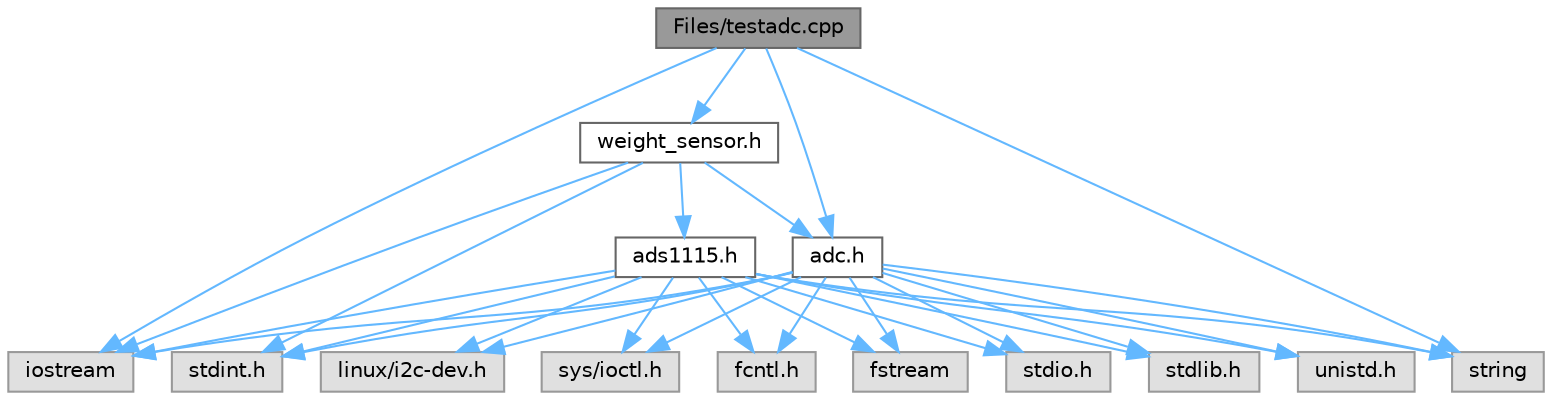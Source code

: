 digraph "Files/testadc.cpp"
{
 // LATEX_PDF_SIZE
  bgcolor="transparent";
  edge [fontname=Helvetica,fontsize=10,labelfontname=Helvetica,labelfontsize=10];
  node [fontname=Helvetica,fontsize=10,shape=box,height=0.2,width=0.4];
  Node1 [label="Files/testadc.cpp",height=0.2,width=0.4,color="gray40", fillcolor="grey60", style="filled", fontcolor="black",tooltip="Unit teste for testing the ADC."];
  Node1 -> Node2 [color="steelblue1",style="solid"];
  Node2 [label="iostream",height=0.2,width=0.4,color="grey60", fillcolor="#E0E0E0", style="filled",tooltip=" "];
  Node1 -> Node3 [color="steelblue1",style="solid"];
  Node3 [label="string",height=0.2,width=0.4,color="grey60", fillcolor="#E0E0E0", style="filled",tooltip=" "];
  Node1 -> Node4 [color="steelblue1",style="solid"];
  Node4 [label="weight_sensor.h",height=0.2,width=0.4,color="grey40", fillcolor="white", style="filled",URL="$weight__sensor_8h.html",tooltip="Header module for an abstract weigh sensor."];
  Node4 -> Node5 [color="steelblue1",style="solid"];
  Node5 [label="stdint.h",height=0.2,width=0.4,color="grey60", fillcolor="#E0E0E0", style="filled",tooltip=" "];
  Node4 -> Node2 [color="steelblue1",style="solid"];
  Node4 -> Node6 [color="steelblue1",style="solid"];
  Node6 [label="adc.h",height=0.2,width=0.4,color="grey40", fillcolor="white", style="filled",URL="$adc_8h.html",tooltip="Header module adc configuration."];
  Node6 -> Node7 [color="steelblue1",style="solid"];
  Node7 [label="linux/i2c-dev.h",height=0.2,width=0.4,color="grey60", fillcolor="#E0E0E0", style="filled",tooltip=" "];
  Node6 -> Node8 [color="steelblue1",style="solid"];
  Node8 [label="sys/ioctl.h",height=0.2,width=0.4,color="grey60", fillcolor="#E0E0E0", style="filled",tooltip=" "];
  Node6 -> Node9 [color="steelblue1",style="solid"];
  Node9 [label="fcntl.h",height=0.2,width=0.4,color="grey60", fillcolor="#E0E0E0", style="filled",tooltip=" "];
  Node6 -> Node10 [color="steelblue1",style="solid"];
  Node10 [label="fstream",height=0.2,width=0.4,color="grey60", fillcolor="#E0E0E0", style="filled",tooltip=" "];
  Node6 -> Node3 [color="steelblue1",style="solid"];
  Node6 -> Node11 [color="steelblue1",style="solid"];
  Node11 [label="stdio.h",height=0.2,width=0.4,color="grey60", fillcolor="#E0E0E0", style="filled",tooltip=" "];
  Node6 -> Node12 [color="steelblue1",style="solid"];
  Node12 [label="stdlib.h",height=0.2,width=0.4,color="grey60", fillcolor="#E0E0E0", style="filled",tooltip=" "];
  Node6 -> Node2 [color="steelblue1",style="solid"];
  Node6 -> Node13 [color="steelblue1",style="solid"];
  Node13 [label="unistd.h",height=0.2,width=0.4,color="grey60", fillcolor="#E0E0E0", style="filled",tooltip=" "];
  Node6 -> Node5 [color="steelblue1",style="solid"];
  Node4 -> Node14 [color="steelblue1",style="solid"];
  Node14 [label="ads1115.h",height=0.2,width=0.4,color="grey40", fillcolor="white", style="filled",URL="$ads1115_8h.html",tooltip="Header module for configuration of the ADC via I2C."];
  Node14 -> Node7 [color="steelblue1",style="solid"];
  Node14 -> Node8 [color="steelblue1",style="solid"];
  Node14 -> Node9 [color="steelblue1",style="solid"];
  Node14 -> Node10 [color="steelblue1",style="solid"];
  Node14 -> Node3 [color="steelblue1",style="solid"];
  Node14 -> Node11 [color="steelblue1",style="solid"];
  Node14 -> Node12 [color="steelblue1",style="solid"];
  Node14 -> Node2 [color="steelblue1",style="solid"];
  Node14 -> Node13 [color="steelblue1",style="solid"];
  Node14 -> Node5 [color="steelblue1",style="solid"];
  Node1 -> Node6 [color="steelblue1",style="solid"];
}
